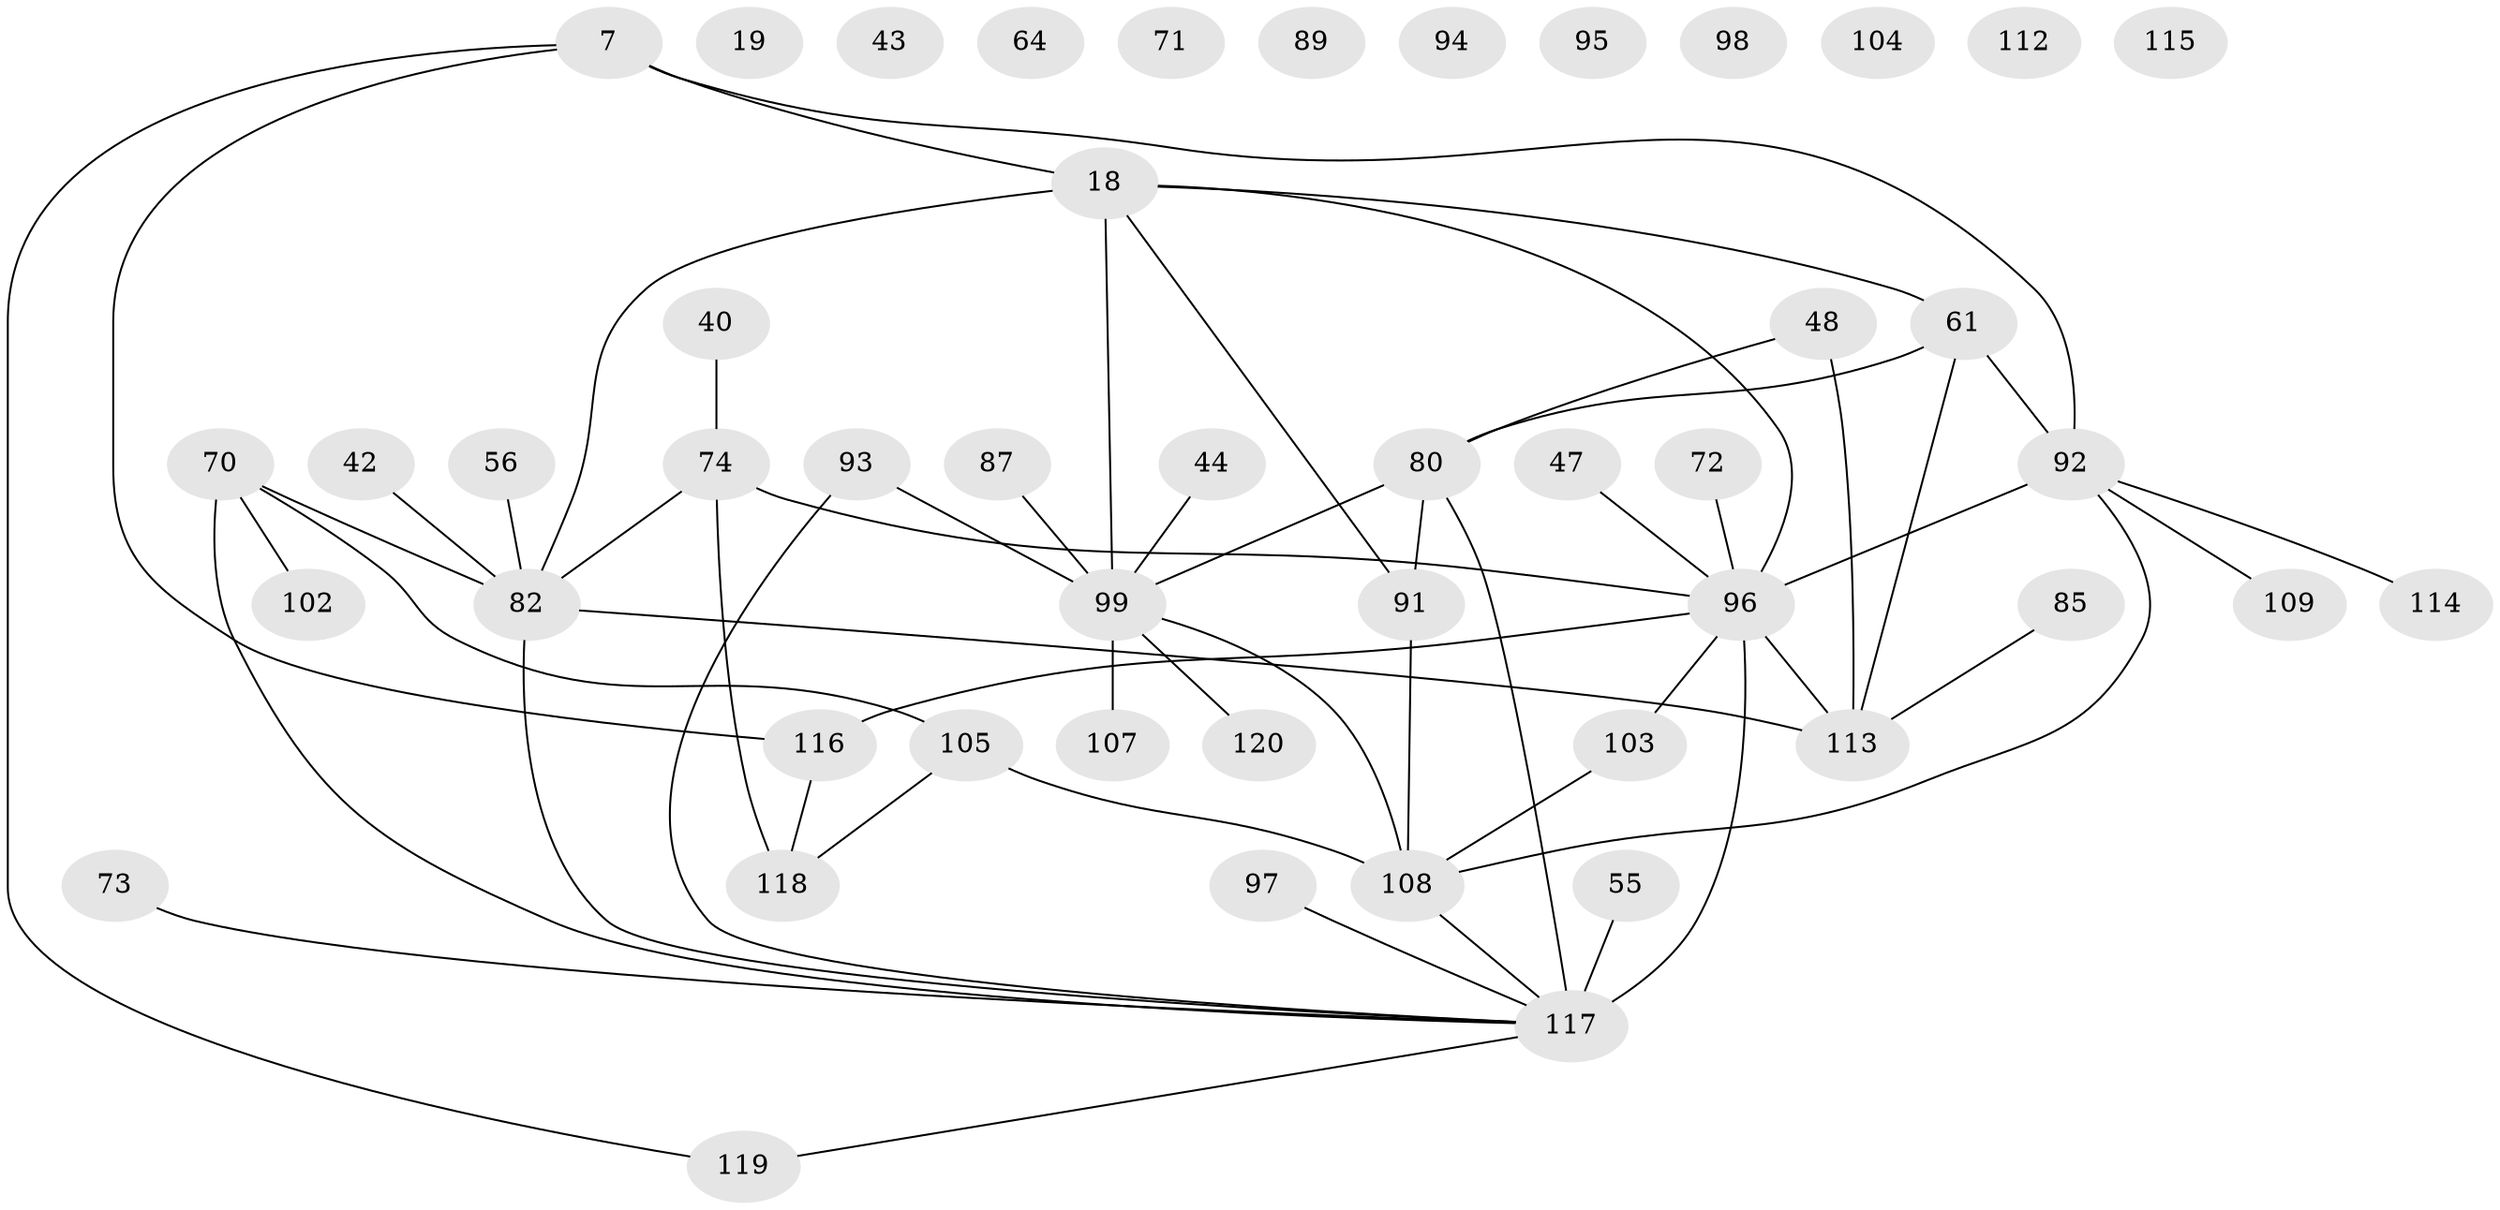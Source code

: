 // original degree distribution, {5: 0.1, 2: 0.25833333333333336, 4: 0.16666666666666666, 3: 0.15833333333333333, 6: 0.016666666666666666, 7: 0.016666666666666666, 0: 0.075, 1: 0.20833333333333334}
// Generated by graph-tools (version 1.1) at 2025/42/03/04/25 21:42:20]
// undirected, 48 vertices, 57 edges
graph export_dot {
graph [start="1"]
  node [color=gray90,style=filled];
  7;
  18 [super="+3"];
  19;
  40;
  42;
  43;
  44;
  47;
  48 [super="+5"];
  55;
  56;
  61 [super="+60+34"];
  64;
  70 [super="+49"];
  71;
  72;
  73;
  74 [super="+62+36"];
  80 [super="+14+58+68"];
  82 [super="+79+66+59"];
  85;
  87 [super="+31"];
  89;
  91 [super="+39"];
  92 [super="+83+45"];
  93;
  94;
  95;
  96 [super="+22+54+46+88"];
  97;
  98 [super="+20"];
  99 [super="+23+75+32+67+12+38+65"];
  102 [super="+76"];
  103;
  104 [super="+33+50"];
  105 [super="+90"];
  107;
  108 [super="+57+77+37"];
  109;
  112;
  113 [super="+111"];
  114;
  115;
  116 [super="+15"];
  117 [super="+63+28+52+106+84+101"];
  118;
  119;
  120 [super="+69"];
  7 -- 18 [weight=2];
  7 -- 116 [weight=2];
  7 -- 119;
  7 -- 92;
  18 -- 61;
  18 -- 91 [weight=2];
  18 -- 96;
  18 -- 99 [weight=2];
  18 -- 82 [weight=2];
  40 -- 74;
  42 -- 82;
  44 -- 99;
  47 -- 96;
  48 -- 80;
  48 -- 113;
  55 -- 117;
  56 -- 82;
  61 -- 92 [weight=2];
  61 -- 80 [weight=2];
  61 -- 113;
  70 -- 102;
  70 -- 105 [weight=2];
  70 -- 82;
  70 -- 117;
  72 -- 96;
  73 -- 117;
  74 -- 118 [weight=2];
  74 -- 96 [weight=3];
  74 -- 82 [weight=2];
  80 -- 117;
  80 -- 99;
  80 -- 91 [weight=2];
  82 -- 113 [weight=2];
  82 -- 117;
  85 -- 113;
  87 -- 99;
  91 -- 108;
  92 -- 96 [weight=2];
  92 -- 108;
  92 -- 114;
  92 -- 109;
  93 -- 117;
  93 -- 99;
  96 -- 116 [weight=2];
  96 -- 103;
  96 -- 117 [weight=8];
  96 -- 113 [weight=2];
  97 -- 117;
  99 -- 107;
  99 -- 108;
  99 -- 120;
  103 -- 108;
  105 -- 108 [weight=2];
  105 -- 118;
  108 -- 117 [weight=2];
  116 -- 118;
  117 -- 119;
}
